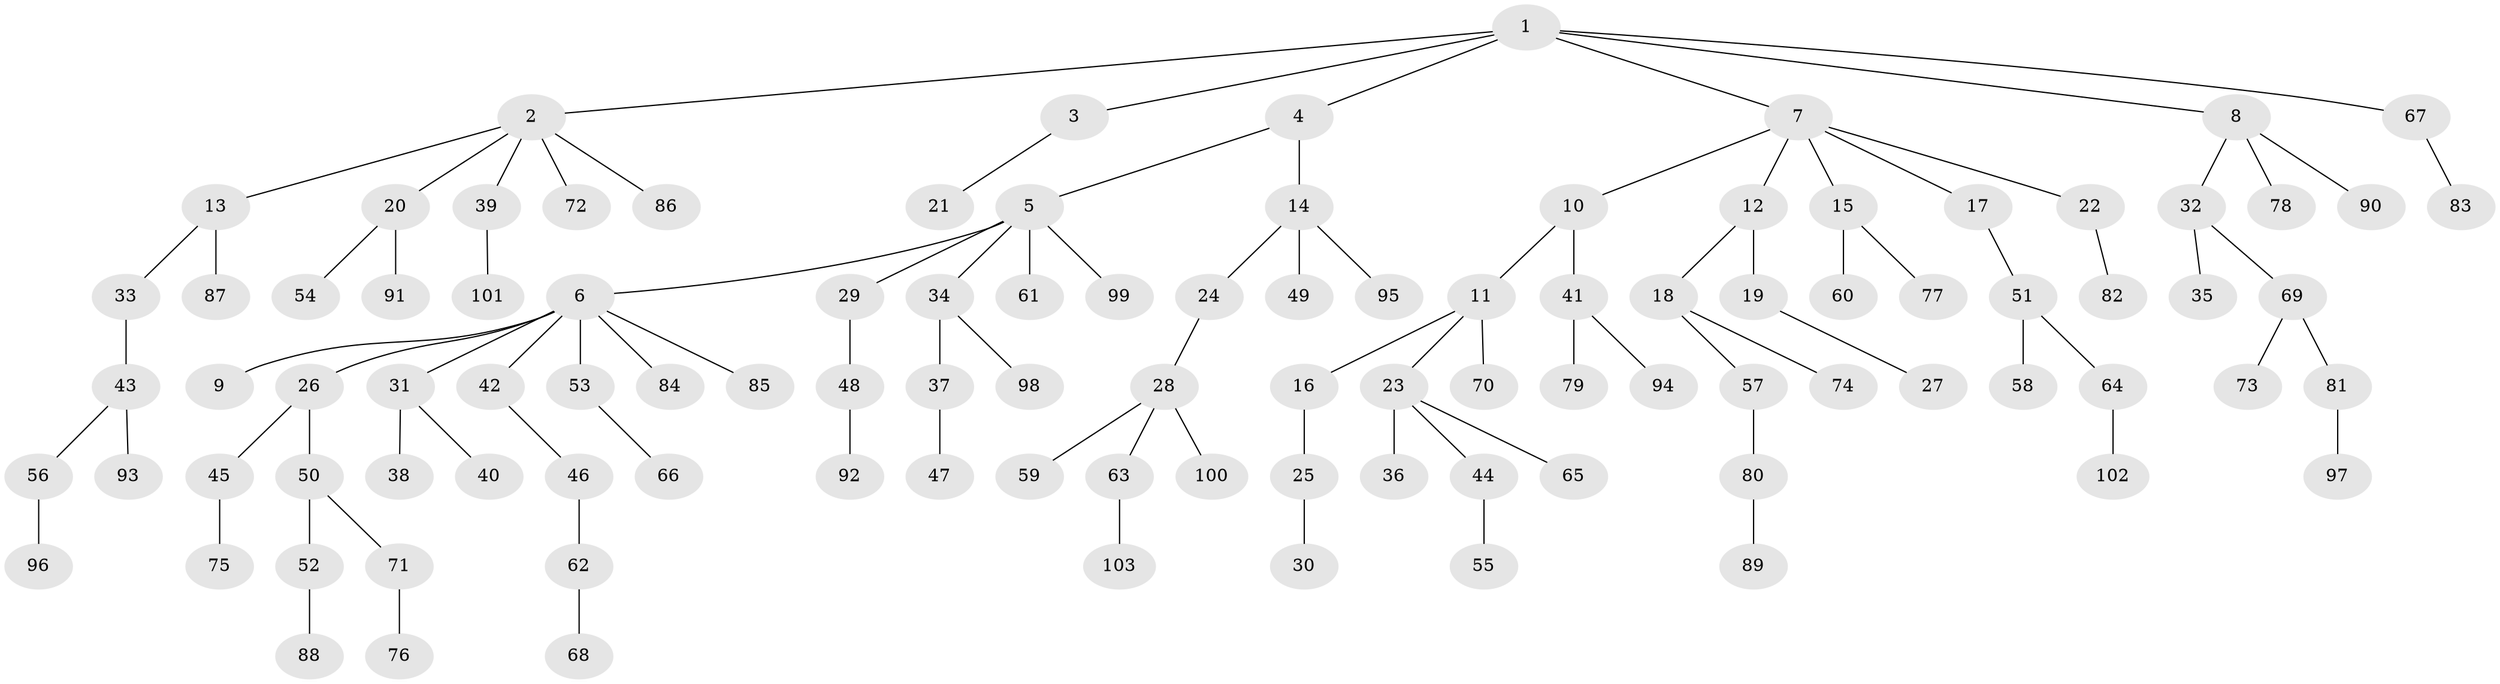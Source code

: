 // Generated by graph-tools (version 1.1) at 2025/52/03/09/25 04:52:48]
// undirected, 103 vertices, 102 edges
graph export_dot {
graph [start="1"]
  node [color=gray90,style=filled];
  1;
  2;
  3;
  4;
  5;
  6;
  7;
  8;
  9;
  10;
  11;
  12;
  13;
  14;
  15;
  16;
  17;
  18;
  19;
  20;
  21;
  22;
  23;
  24;
  25;
  26;
  27;
  28;
  29;
  30;
  31;
  32;
  33;
  34;
  35;
  36;
  37;
  38;
  39;
  40;
  41;
  42;
  43;
  44;
  45;
  46;
  47;
  48;
  49;
  50;
  51;
  52;
  53;
  54;
  55;
  56;
  57;
  58;
  59;
  60;
  61;
  62;
  63;
  64;
  65;
  66;
  67;
  68;
  69;
  70;
  71;
  72;
  73;
  74;
  75;
  76;
  77;
  78;
  79;
  80;
  81;
  82;
  83;
  84;
  85;
  86;
  87;
  88;
  89;
  90;
  91;
  92;
  93;
  94;
  95;
  96;
  97;
  98;
  99;
  100;
  101;
  102;
  103;
  1 -- 2;
  1 -- 3;
  1 -- 4;
  1 -- 7;
  1 -- 8;
  1 -- 67;
  2 -- 13;
  2 -- 20;
  2 -- 39;
  2 -- 72;
  2 -- 86;
  3 -- 21;
  4 -- 5;
  4 -- 14;
  5 -- 6;
  5 -- 29;
  5 -- 34;
  5 -- 61;
  5 -- 99;
  6 -- 9;
  6 -- 26;
  6 -- 31;
  6 -- 42;
  6 -- 53;
  6 -- 84;
  6 -- 85;
  7 -- 10;
  7 -- 12;
  7 -- 15;
  7 -- 17;
  7 -- 22;
  8 -- 32;
  8 -- 78;
  8 -- 90;
  10 -- 11;
  10 -- 41;
  11 -- 16;
  11 -- 23;
  11 -- 70;
  12 -- 18;
  12 -- 19;
  13 -- 33;
  13 -- 87;
  14 -- 24;
  14 -- 49;
  14 -- 95;
  15 -- 60;
  15 -- 77;
  16 -- 25;
  17 -- 51;
  18 -- 57;
  18 -- 74;
  19 -- 27;
  20 -- 54;
  20 -- 91;
  22 -- 82;
  23 -- 36;
  23 -- 44;
  23 -- 65;
  24 -- 28;
  25 -- 30;
  26 -- 45;
  26 -- 50;
  28 -- 59;
  28 -- 63;
  28 -- 100;
  29 -- 48;
  31 -- 38;
  31 -- 40;
  32 -- 35;
  32 -- 69;
  33 -- 43;
  34 -- 37;
  34 -- 98;
  37 -- 47;
  39 -- 101;
  41 -- 79;
  41 -- 94;
  42 -- 46;
  43 -- 56;
  43 -- 93;
  44 -- 55;
  45 -- 75;
  46 -- 62;
  48 -- 92;
  50 -- 52;
  50 -- 71;
  51 -- 58;
  51 -- 64;
  52 -- 88;
  53 -- 66;
  56 -- 96;
  57 -- 80;
  62 -- 68;
  63 -- 103;
  64 -- 102;
  67 -- 83;
  69 -- 73;
  69 -- 81;
  71 -- 76;
  80 -- 89;
  81 -- 97;
}
